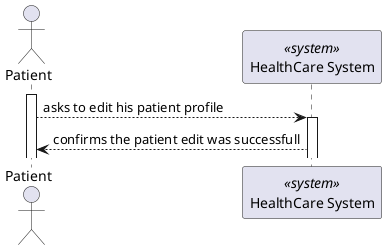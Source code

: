 @startuml

actor Patient as "Patient"
participant SYS as "HealthCare System" <<system>>

activate Patient 

Patient --> SYS : asks to edit his patient profile

activate SYS 

SYS --> Patient : confirms the patient edit was successfull


@enduml
